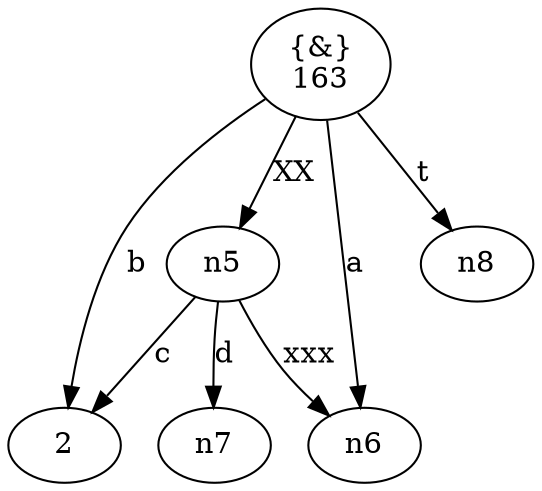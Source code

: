 digraph "g" {
	graph [
		fontsize = "14"
		fontname = "Times-Roman"
		fontcolor = "black"
		ordering = "out"
	]
	node [
		fontsize = "14"
		fontname = "Times-Roman"
		fontcolor = "black"
		shape = "ellipse"
		style = "solid"
	]
	edge [
		fontsize = "14"
		fontname = "Times-Roman"
		fontcolor = "black"
		style = "solid"
	]
	"163" [
		fontsize = "14"
		fontname = "Times-Roman"
		fontcolor = "black"
		label = "{&}\n\N"
		shape = "ellipse"
		style = "solid"
	]
	"2" [
		fontsize = "14"
		fontname = "Times-Roman"
		fontcolor = "black"
		label = "\N"
		shape = "ellipse"
		style = "solid"
	]
	"n5" [
		fontsize = "14"
		fontname = "Times-Roman"
		fontcolor = "black"
		label = "\N"
		shape = "ellipse"
		style = "solid"
	]
	"n6" [
		fontsize = "14"
		fontname = "Times-Roman"
		fontcolor = "black"
		label = "\N"
		shape = "ellipse"
		style = "solid"
	]
	"n7" [
		fontsize = "14"
		fontname = "Times-Roman"
		fontcolor = "black"
		label = "\N"
		shape = "ellipse"
		style = "solid"
	]
	"n8" [
		fontsize = "14"
		fontname = "Times-Roman"
		fontcolor = "black"
		label = "\N"
		shape = "ellipse"
		style = "solid"
	]
	"163" -> "2" [
		fontsize = "14"
		fontname = "Times-Roman"
		fontcolor = "black"
		label = "b"
		style = "solid"
	]
	"n5" -> "2" [
		fontsize = "14"
		fontname = "Times-Roman"
		fontcolor = "black"
		label = "c"
		style = "solid"
	]
	"163" -> "n5" [
		fontsize = "14"
		fontname = "Times-Roman"
		fontcolor = "black"
		label = "XX"
		style = "solid"
	]
	"163" -> "n6" [
		fontsize = "14"
		fontname = "Times-Roman"
		fontcolor = "black"
		label = "a"
		style = "solid"
	]
	"n5" -> "n7" [
		fontsize = "14"
		fontname = "Times-Roman"
		fontcolor = "black"
		label = "d"
		style = "solid"
	]
	"n5" -> "n6" [
		fontsize = "14"
		fontname = "Times-Roman"
		fontcolor = "black"
		label = "xxx"
		style = "solid"
	]
	"163" -> "n8" [
		fontsize = "14"
		fontname = "Times-Roman"
		fontcolor = "black"
		label = "t"
		style = "solid"
	]
}
